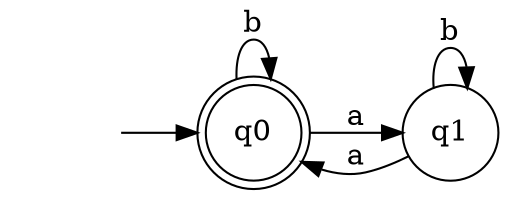 digraph G{
  rankdir=LR;
  node [shape=doublecircle label="q0"]; q0;
  node [shape=circle, label="q1"] q1;
  node [shape=none, label=""] 0;

  0 -> q0;
  q0 -> q1 [label="a"];
  q1 -> q0 [label="a"];
  q0 -> q0 [label="b"];
  q1 -> q1 [label="b"];
}